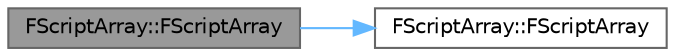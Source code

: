 digraph "FScriptArray::FScriptArray"
{
 // INTERACTIVE_SVG=YES
 // LATEX_PDF_SIZE
  bgcolor="transparent";
  edge [fontname=Helvetica,fontsize=10,labelfontname=Helvetica,labelfontsize=10];
  node [fontname=Helvetica,fontsize=10,shape=box,height=0.2,width=0.4];
  rankdir="LR";
  Node1 [id="Node000001",label="FScriptArray::FScriptArray",height=0.2,width=0.4,color="gray40", fillcolor="grey60", style="filled", fontcolor="black",tooltip=" "];
  Node1 -> Node2 [id="edge1_Node000001_Node000002",color="steelblue1",style="solid",tooltip=" "];
  Node2 [id="Node000002",label="FScriptArray::FScriptArray",height=0.2,width=0.4,color="grey40", fillcolor="white", style="filled",URL="$d4/de7/classFScriptArray.html#a9442f501d1b3fcbd7dc0ef9ba5d2a114",tooltip=" "];
}
